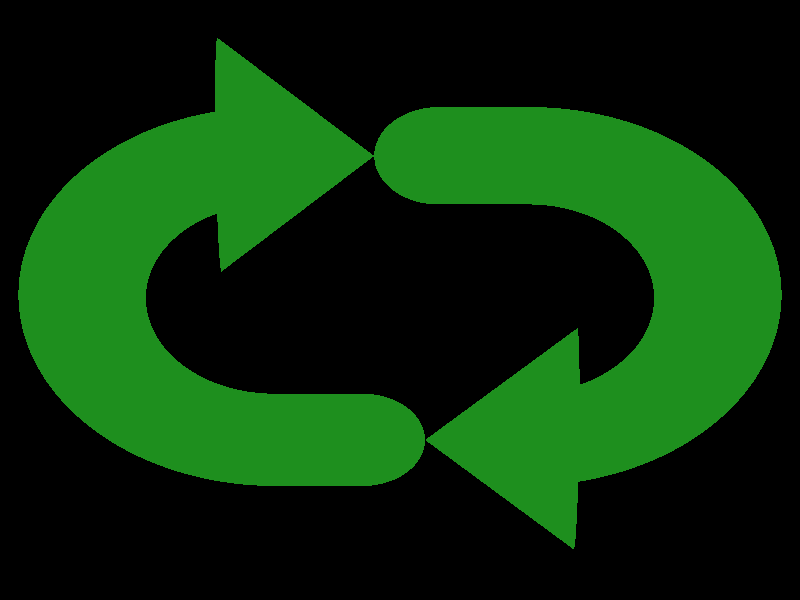 // $Id: repeat.pov,v 1.1 2011/10/23 04:32:10 trevin Exp trevin $
//
// Persistence Of Vision version 3.6 scene description
// Repeat icon
// by Trevin Beattie
//
// Render with the following settings:
// +FN +AM3 +A0.3 +UA +W48 +H48
//
// This graphic is distributed under the Creative Commons
// Attribution-ShareAlike license:
// http://creativecommons.org/licenses/by-sa/3.0/
// Permission is granted to modify and distribute this work
// under condition that the original author is attributed
// and under the same or derivative Creative Commons license.

#include "colors.inc"
#include "finish.inc"

global_settings {
    assumed_gamma 2.2
    max_trace_level 24
}

camera {
    location <0, 0.75, -6.25>
    right x
    up y
    sky y
    direction 2 * z
    look_at <0, 0, 0>
}

// The sky should be totally transparent, so the icon has no background.
sky_sphere {
    pigment { rgbt 1 }
}

light_source {
    <-100, 100, -500>
    color White
}

union {
    merge {
	sphere { <-0.15, 0, -0.75>, 0.25 }
	cylinder { <-0.501, 0, -0.75>, <-0.15, 0, -0.75>, 0.25 }
	intersection {
	    torus { 0.75, 0.25 }
	    box { <-1.01, -0.26, -1.01>, <0.001, 0.26, 1.01> }
	    translate -0.5 * x
	}
	cone { <-0.7, 0, 0.75>, 0.6, <-0.1, 0, 0.75>, 0
	    scale <1, 0.625, 1>
	}
    }
    merge {
	sphere { <0.15, 0, 0.75>, 0.25 }
	cylinder { <0.15, 0, 0.75>, <0.501, 0, 0.75>, 0.25 }
	intersection {
	    torus { 0.75, 0.25 }
	    box { <0.001, -0.26, -1.01>, <1.01, 0.26, 1.01> }
	    translate 0.5 * x
	}
	cone { <0.1, 0, -0.75>, 0, <0.7, 0, -0.75>, 0.6
	    scale <1, 0.625, 1>
	}
    }
    texture {
	Dull
	pigment { color ForestGreen }
    }
    scale <1, 0.35, 1>
    rotate -90 * x
}
